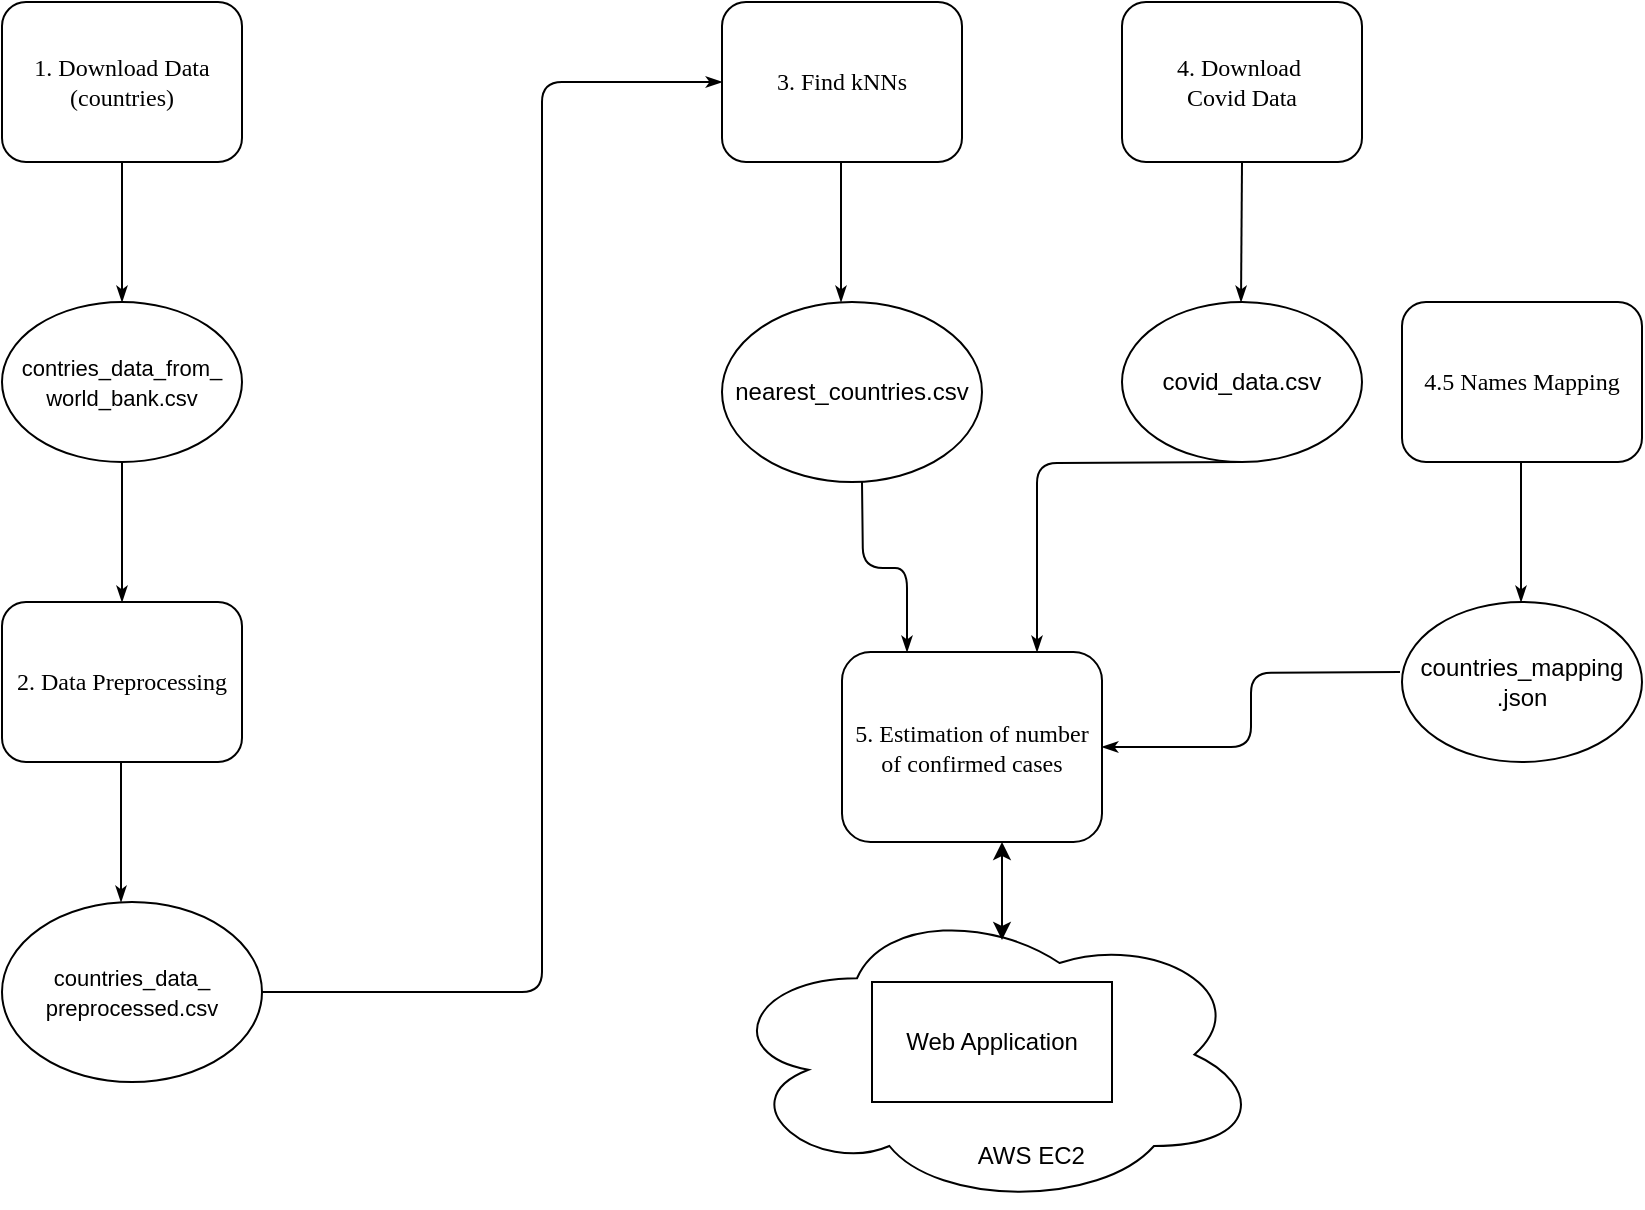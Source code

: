 <mxfile version="13.1.3" type="device"><diagram name="Page-1" id="8ce9d11a-91a2-4d17-14d8-a56ed91bf033"><mxGraphModel dx="1426" dy="777" grid="1" gridSize="10" guides="1" tooltips="1" connect="1" arrows="1" fold="1" page="1" pageScale="1" pageWidth="1100" pageHeight="850" background="#ffffff" math="0" shadow="0"><root><mxCell id="0"/><mxCell id="1" parent="0"/><mxCell id="9HSdhcSGIUlR9eUfvTSN-28" value="&lt;br&gt;&lt;br&gt;&lt;br&gt;&lt;br&gt;&lt;br&gt;&lt;br&gt;&lt;br&gt;&amp;nbsp; &amp;nbsp; &amp;nbsp; &amp;nbsp; &amp;nbsp; &amp;nbsp; AWS EC2" style="ellipse;shape=cloud;whiteSpace=wrap;html=1;" vertex="1" parent="1"><mxGeometry x="540" y="510" width="270" height="152.5" as="geometry"/></mxCell><mxCell id="17ea667e15c223fc-29" style="edgeStyle=orthogonalEdgeStyle;rounded=1;html=1;labelBackgroundColor=none;startArrow=none;startFill=0;startSize=5;endArrow=classicThin;endFill=1;endSize=5;jettySize=auto;orthogonalLoop=1;strokeWidth=1;fontFamily=Verdana;fontSize=8" parent="1" source="17ea667e15c223fc-2" edge="1"><mxGeometry relative="1" as="geometry"><mxPoint x="240" y="210" as="targetPoint"/></mxGeometry></mxCell><mxCell id="17ea667e15c223fc-2" value="1. Download Data (countries)" style="rounded=1;whiteSpace=wrap;html=1;shadow=0;labelBackgroundColor=none;strokeWidth=1;fontFamily=Verdana;fontSize=12;align=center;" parent="1" vertex="1"><mxGeometry x="180" y="60" width="120" height="80" as="geometry"/></mxCell><mxCell id="17ea667e15c223fc-36" style="edgeStyle=orthogonalEdgeStyle;rounded=1;html=1;labelBackgroundColor=none;startArrow=none;startFill=0;startSize=5;endArrow=classicThin;endFill=1;endSize=5;jettySize=auto;orthogonalLoop=1;strokeWidth=1;fontFamily=Verdana;fontSize=8;exitX=0.5;exitY=1;exitDx=0;exitDy=0;" parent="1" source="9HSdhcSGIUlR9eUfvTSN-3" target="17ea667e15c223fc-8" edge="1"><mxGeometry relative="1" as="geometry"><mxPoint x="360" y="310" as="sourcePoint"/></mxGeometry></mxCell><mxCell id="17ea667e15c223fc-8" value="2. Data Preprocessing" style="rounded=1;whiteSpace=wrap;html=1;shadow=0;labelBackgroundColor=none;strokeWidth=1;fontFamily=Verdana;fontSize=12;align=center;" parent="1" vertex="1"><mxGeometry x="180" y="360" width="120" height="80" as="geometry"/></mxCell><mxCell id="17ea667e15c223fc-42" style="edgeStyle=orthogonalEdgeStyle;rounded=1;html=1;labelBackgroundColor=none;startArrow=none;startFill=0;startSize=5;endArrow=classicThin;endFill=1;endSize=5;jettySize=auto;orthogonalLoop=1;strokeWidth=1;fontFamily=Verdana;fontSize=8" parent="1" source="9HSdhcSGIUlR9eUfvTSN-2" edge="1"><mxGeometry relative="1" as="geometry"><Array as="points"><mxPoint x="450" y="555"/><mxPoint x="450" y="100"/></Array><mxPoint x="450" y="580" as="sourcePoint"/><mxPoint x="540" y="100" as="targetPoint"/></mxGeometry></mxCell><mxCell id="9HSdhcSGIUlR9eUfvTSN-1" value="countries_mapping&lt;br&gt;.json" style="ellipse;whiteSpace=wrap;html=1;" vertex="1" parent="1"><mxGeometry x="880" y="360" width="120" height="80" as="geometry"/></mxCell><mxCell id="9HSdhcSGIUlR9eUfvTSN-2" value="&lt;span style=&quot;font-size: 11px&quot;&gt;countries_data_&lt;br&gt;preprocessed.csv&lt;/span&gt;" style="ellipse;whiteSpace=wrap;html=1;" vertex="1" parent="1"><mxGeometry x="180" y="510" width="130" height="90" as="geometry"/></mxCell><mxCell id="9HSdhcSGIUlR9eUfvTSN-3" value="&lt;font&gt;&lt;br&gt;&lt;span style=&quot;font-size: 11px&quot;&gt;contries_data_from_&lt;br&gt;world_bank.csv&lt;/span&gt;&lt;br&gt;&lt;br&gt;&lt;/font&gt;" style="ellipse;whiteSpace=wrap;html=1;" vertex="1" parent="1"><mxGeometry x="180" y="210" width="120" height="80" as="geometry"/></mxCell><mxCell id="9HSdhcSGIUlR9eUfvTSN-7" style="edgeStyle=orthogonalEdgeStyle;rounded=1;html=1;labelBackgroundColor=none;startArrow=none;startFill=0;startSize=5;endArrow=classicThin;endFill=1;endSize=5;jettySize=auto;orthogonalLoop=1;strokeWidth=1;fontFamily=Verdana;fontSize=8;exitX=0.5;exitY=1;exitDx=0;exitDy=0;" edge="1" parent="1"><mxGeometry relative="1" as="geometry"><mxPoint x="239.5" y="440" as="sourcePoint"/><mxPoint x="239.5" y="510" as="targetPoint"/></mxGeometry></mxCell><mxCell id="9HSdhcSGIUlR9eUfvTSN-8" value="3. Find kNNs" style="rounded=1;whiteSpace=wrap;html=1;shadow=0;labelBackgroundColor=none;strokeWidth=1;fontFamily=Verdana;fontSize=12;align=center;" vertex="1" parent="1"><mxGeometry x="540" y="60" width="120" height="80" as="geometry"/></mxCell><mxCell id="9HSdhcSGIUlR9eUfvTSN-9" style="edgeStyle=orthogonalEdgeStyle;rounded=1;html=1;labelBackgroundColor=none;startArrow=none;startFill=0;startSize=5;endArrow=classicThin;endFill=1;endSize=5;jettySize=auto;orthogonalLoop=1;strokeWidth=1;fontFamily=Verdana;fontSize=8" edge="1" parent="1"><mxGeometry relative="1" as="geometry"><mxPoint x="599.5" y="140" as="sourcePoint"/><mxPoint x="599.5" y="210" as="targetPoint"/></mxGeometry></mxCell><mxCell id="9HSdhcSGIUlR9eUfvTSN-10" value="&lt;font&gt;&lt;br&gt;nearest_countries.csv&lt;br&gt;&lt;br&gt;&lt;/font&gt;" style="ellipse;whiteSpace=wrap;html=1;" vertex="1" parent="1"><mxGeometry x="540" y="210" width="130" height="90" as="geometry"/></mxCell><mxCell id="9HSdhcSGIUlR9eUfvTSN-11" value="4. Download&amp;nbsp;&lt;br&gt;Covid Data" style="rounded=1;whiteSpace=wrap;html=1;shadow=0;labelBackgroundColor=none;strokeWidth=1;fontFamily=Verdana;fontSize=12;align=center;" vertex="1" parent="1"><mxGeometry x="740" y="60" width="120" height="80" as="geometry"/></mxCell><mxCell id="9HSdhcSGIUlR9eUfvTSN-12" value="4.5 Names Mapping" style="rounded=1;whiteSpace=wrap;html=1;shadow=0;labelBackgroundColor=none;strokeWidth=1;fontFamily=Verdana;fontSize=12;align=center;" vertex="1" parent="1"><mxGeometry x="880" y="210" width="120" height="80" as="geometry"/></mxCell><mxCell id="9HSdhcSGIUlR9eUfvTSN-13" style="edgeStyle=orthogonalEdgeStyle;rounded=1;html=1;labelBackgroundColor=none;startArrow=none;startFill=0;startSize=5;endArrow=classicThin;endFill=1;endSize=5;jettySize=auto;orthogonalLoop=1;strokeWidth=1;fontFamily=Verdana;fontSize=8;exitX=0.5;exitY=1;exitDx=0;exitDy=0;" edge="1" parent="1"><mxGeometry relative="1" as="geometry"><mxPoint x="939.5" y="290" as="sourcePoint"/><mxPoint x="939.5" y="360" as="targetPoint"/></mxGeometry></mxCell><mxCell id="9HSdhcSGIUlR9eUfvTSN-14" value="covid_data.csv" style="ellipse;whiteSpace=wrap;html=1;" vertex="1" parent="1"><mxGeometry x="740" y="210" width="120" height="80" as="geometry"/></mxCell><mxCell id="9HSdhcSGIUlR9eUfvTSN-20" style="edgeStyle=orthogonalEdgeStyle;rounded=1;html=1;labelBackgroundColor=none;startArrow=none;startFill=0;startSize=5;endArrow=classicThin;endFill=1;endSize=5;jettySize=auto;orthogonalLoop=1;strokeWidth=1;fontFamily=Verdana;fontSize=8;exitX=0.5;exitY=1;exitDx=0;exitDy=0;" edge="1" parent="1" source="9HSdhcSGIUlR9eUfvTSN-11"><mxGeometry relative="1" as="geometry"><mxPoint x="799.5" y="160" as="sourcePoint"/><mxPoint x="799.5" y="210" as="targetPoint"/></mxGeometry></mxCell><mxCell id="9HSdhcSGIUlR9eUfvTSN-22" value="5. Estimation of number of confirmed cases" style="rounded=1;whiteSpace=wrap;html=1;shadow=0;labelBackgroundColor=none;strokeWidth=1;fontFamily=Verdana;fontSize=12;align=center;" vertex="1" parent="1"><mxGeometry x="600" y="385" width="130" height="95" as="geometry"/></mxCell><mxCell id="9HSdhcSGIUlR9eUfvTSN-23" style="edgeStyle=orthogonalEdgeStyle;rounded=1;html=1;labelBackgroundColor=none;startArrow=none;startFill=0;startSize=5;endArrow=classicThin;endFill=1;endSize=5;jettySize=auto;orthogonalLoop=1;strokeWidth=1;fontFamily=Verdana;fontSize=8;entryX=0.25;entryY=0;entryDx=0;entryDy=0;" edge="1" parent="1" target="9HSdhcSGIUlR9eUfvTSN-22"><mxGeometry relative="1" as="geometry"><mxPoint x="610" y="300" as="sourcePoint"/><mxPoint x="640" y="380" as="targetPoint"/></mxGeometry></mxCell><mxCell id="9HSdhcSGIUlR9eUfvTSN-24" style="edgeStyle=orthogonalEdgeStyle;rounded=1;html=1;labelBackgroundColor=none;startArrow=none;startFill=0;startSize=5;endArrow=classicThin;endFill=1;endSize=5;jettySize=auto;orthogonalLoop=1;strokeWidth=1;fontFamily=Verdana;fontSize=8;entryX=0.75;entryY=0;entryDx=0;entryDy=0;" edge="1" parent="1" target="9HSdhcSGIUlR9eUfvTSN-22"><mxGeometry relative="1" as="geometry"><mxPoint x="799.5" y="290" as="sourcePoint"/><mxPoint x="700" y="380" as="targetPoint"/></mxGeometry></mxCell><mxCell id="9HSdhcSGIUlR9eUfvTSN-25" style="edgeStyle=orthogonalEdgeStyle;rounded=1;html=1;labelBackgroundColor=none;startArrow=none;startFill=0;startSize=5;endArrow=classicThin;endFill=1;endSize=5;jettySize=auto;orthogonalLoop=1;strokeWidth=1;fontFamily=Verdana;fontSize=8;entryX=1;entryY=0.5;entryDx=0;entryDy=0;" edge="1" parent="1" target="9HSdhcSGIUlR9eUfvTSN-22"><mxGeometry relative="1" as="geometry"><mxPoint x="879" y="395" as="sourcePoint"/><mxPoint x="879" y="465" as="targetPoint"/></mxGeometry></mxCell><mxCell id="9HSdhcSGIUlR9eUfvTSN-26" value="Web Application" style="rounded=0;whiteSpace=wrap;html=1;" vertex="1" parent="1"><mxGeometry x="615" y="550" width="120" height="60" as="geometry"/></mxCell><mxCell id="9HSdhcSGIUlR9eUfvTSN-29" value="" style="endArrow=classic;startArrow=classic;html=1;" edge="1" parent="1"><mxGeometry width="50" height="50" relative="1" as="geometry"><mxPoint x="680" y="529" as="sourcePoint"/><mxPoint x="680" y="480" as="targetPoint"/></mxGeometry></mxCell></root></mxGraphModel></diagram></mxfile>